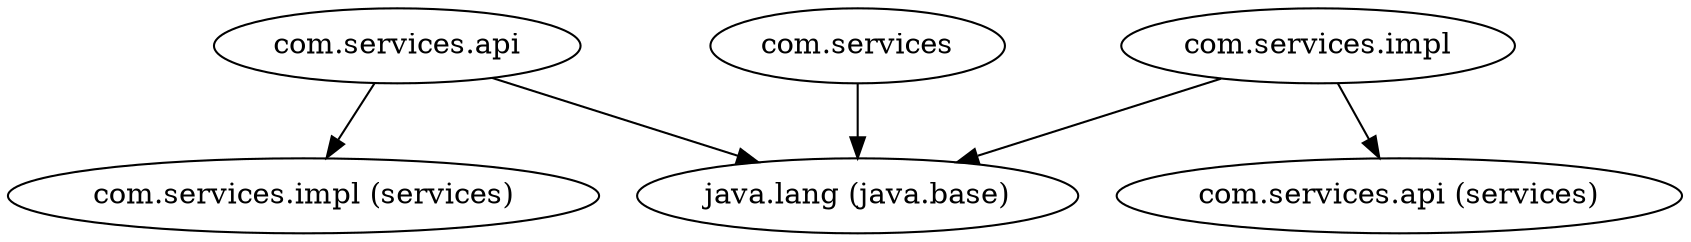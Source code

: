 digraph "services" {
    // Path: C:\Development\Git\learning-samples\java-9-modules\lib\services.jar
   "com.services"                                     -> "java.lang (java.base)";
   "com.services.api"                                 -> "com.services.impl (services)";
   "com.services.api"                                 -> "java.lang (java.base)";
   "com.services.impl"                                -> "com.services.api (services)";
   "com.services.impl"                                -> "java.lang (java.base)";
}
